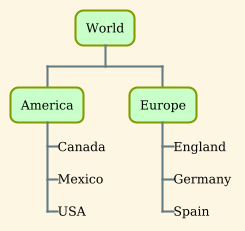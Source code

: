 ' Do not edit
' Theme Gallery
' autogenerated by script
'
@startwbs
!theme sunlust
* World
** America 
***_ Canada 
***_ Mexico
***_ USA
** Europe
***_  England
***_  Germany
***_  Spain
@endwbs
